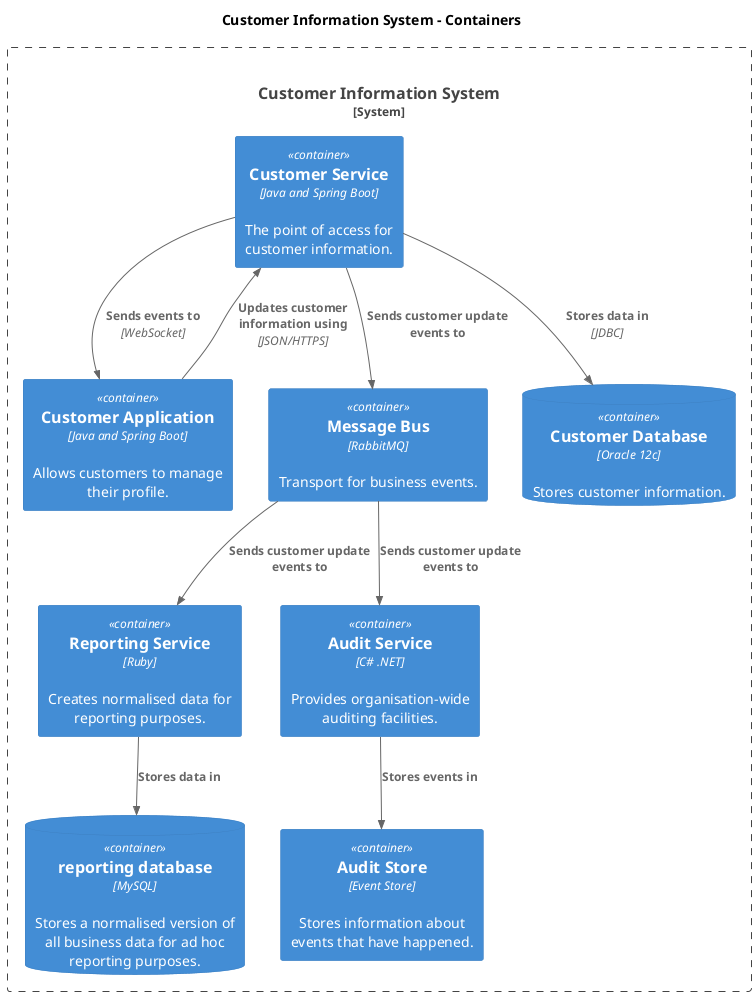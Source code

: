 @startuml(id=Container)
!include <C4/C4>
!include <C4/C4_Context>
!include <C4/C4_Container>
!include <C4/C4_Component>
title Customer Information System - Containers

top to bottom direction
System_Boundary(2, "Customer Information System") {
  Container(11, "Message Bus", "RabbitMQ", "Transport for business events.")
  Container(3, "Customer Application", "Java and Spring Boot", "Allows customers to manage their profile.")
  Container(4, "Customer Service", "Java and Spring Boot", "The point of access for customer information.")
  ContainerDb(6, "Customer Database", "Oracle 12c", "Stores customer information.")
  Container(7, "Reporting Service", "Ruby", "Creates normalised data for reporting purposes.")
  ContainerDb(8, "reporting database", "MySQL", "Stores a normalised version of all business data for ad hoc reporting purposes.")
  Container(9, "Audit Service", "C# .NET", "Provides organisation-wide auditing facilities.")
  Container(10, "Audit Store", "Event Store", "Stores information about events that have happened.")
}
Rel(11, 9, "Sends customer update events to")
Rel(11, 7, "Sends customer update events to")
Rel(4, 3, "Sends events to", "WebSocket")
Rel(4, 6, "Stores data in", "JDBC")
Rel(4, 11, "Sends customer update events to")
Rel(3, 4, "Updates customer information using", "JSON/HTTPS")
Rel(9, 10, "Stores events in")
Rel(7, 8, "Stores data in")
@enduml
@startuml(id=Customers_Request)
!include <C4/C4>
!include <C4/C4_Context>
!include <C4/C4_Container>
!include <C4/C4_Component>
title Customer Information System - Customer Service - Components

top to bottom direction
ContainerDb(6, "Customer Database", "Oracle 12c", "Stores customer information.")
Container_Boundary(4, "Customer Service") {
  Component(5, "CustomerHandler", "ApiController", "The handler for /cutomers request")
}
Rel(5, 6, "Stores data in", "JDBC")
@enduml
@startuml(id=CustomerUpdateEvent)
!include <C4/C4>
!include <C4/C4_Context>
!include <C4/C4_Container>
!include <C4/C4_Component>
title Customer Information System - Dynamic
caption This diagram shows what happens when a customer updates their details.

hide stereotype
actor "Customer" as 1 <<Person>>
participant "Customer Application" as 3 <<Container: Java and Spring Boot>>
participant "Customer Service" as 4 <<Container: Java and Spring Boot>>
participant "Customer Database" as 6 <<Container: Oracle 12c>>
participant "Message Bus" as 11 <<Container: RabbitMQ>>
participant "Audit Service" as 9 <<Container: C# .NET>>
participant "Reporting Service" as 7 <<Container: Ruby>>
participant "Audit Store" as 10 <<Container: Event Store>>
participant "reporting database" as 8 <<Container: MySQL>>
1 -> 3 : 1. 
3 -> 4 : 2. 
4 -> 6 : 3. 
4 -> 11 : 4. 
4 -> 3 : 5. Confirms update to
11 -> 9 : 5. 
11 -> 7 : 5. 
9 -> 10 : 6. 
7 -> 8 : 6. 
@enduml
